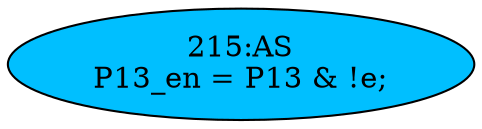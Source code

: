 strict digraph "" {
	node [label="\N"];
	"215:AS"	 [ast="<pyverilog.vparser.ast.Assign object at 0x7f14ceedf810>",
		def_var="['P13_en']",
		fillcolor=deepskyblue,
		label="215:AS
P13_en = P13 & !e;",
		statements="[]",
		style=filled,
		typ=Assign,
		use_var="['P13', 'e']"];
}
